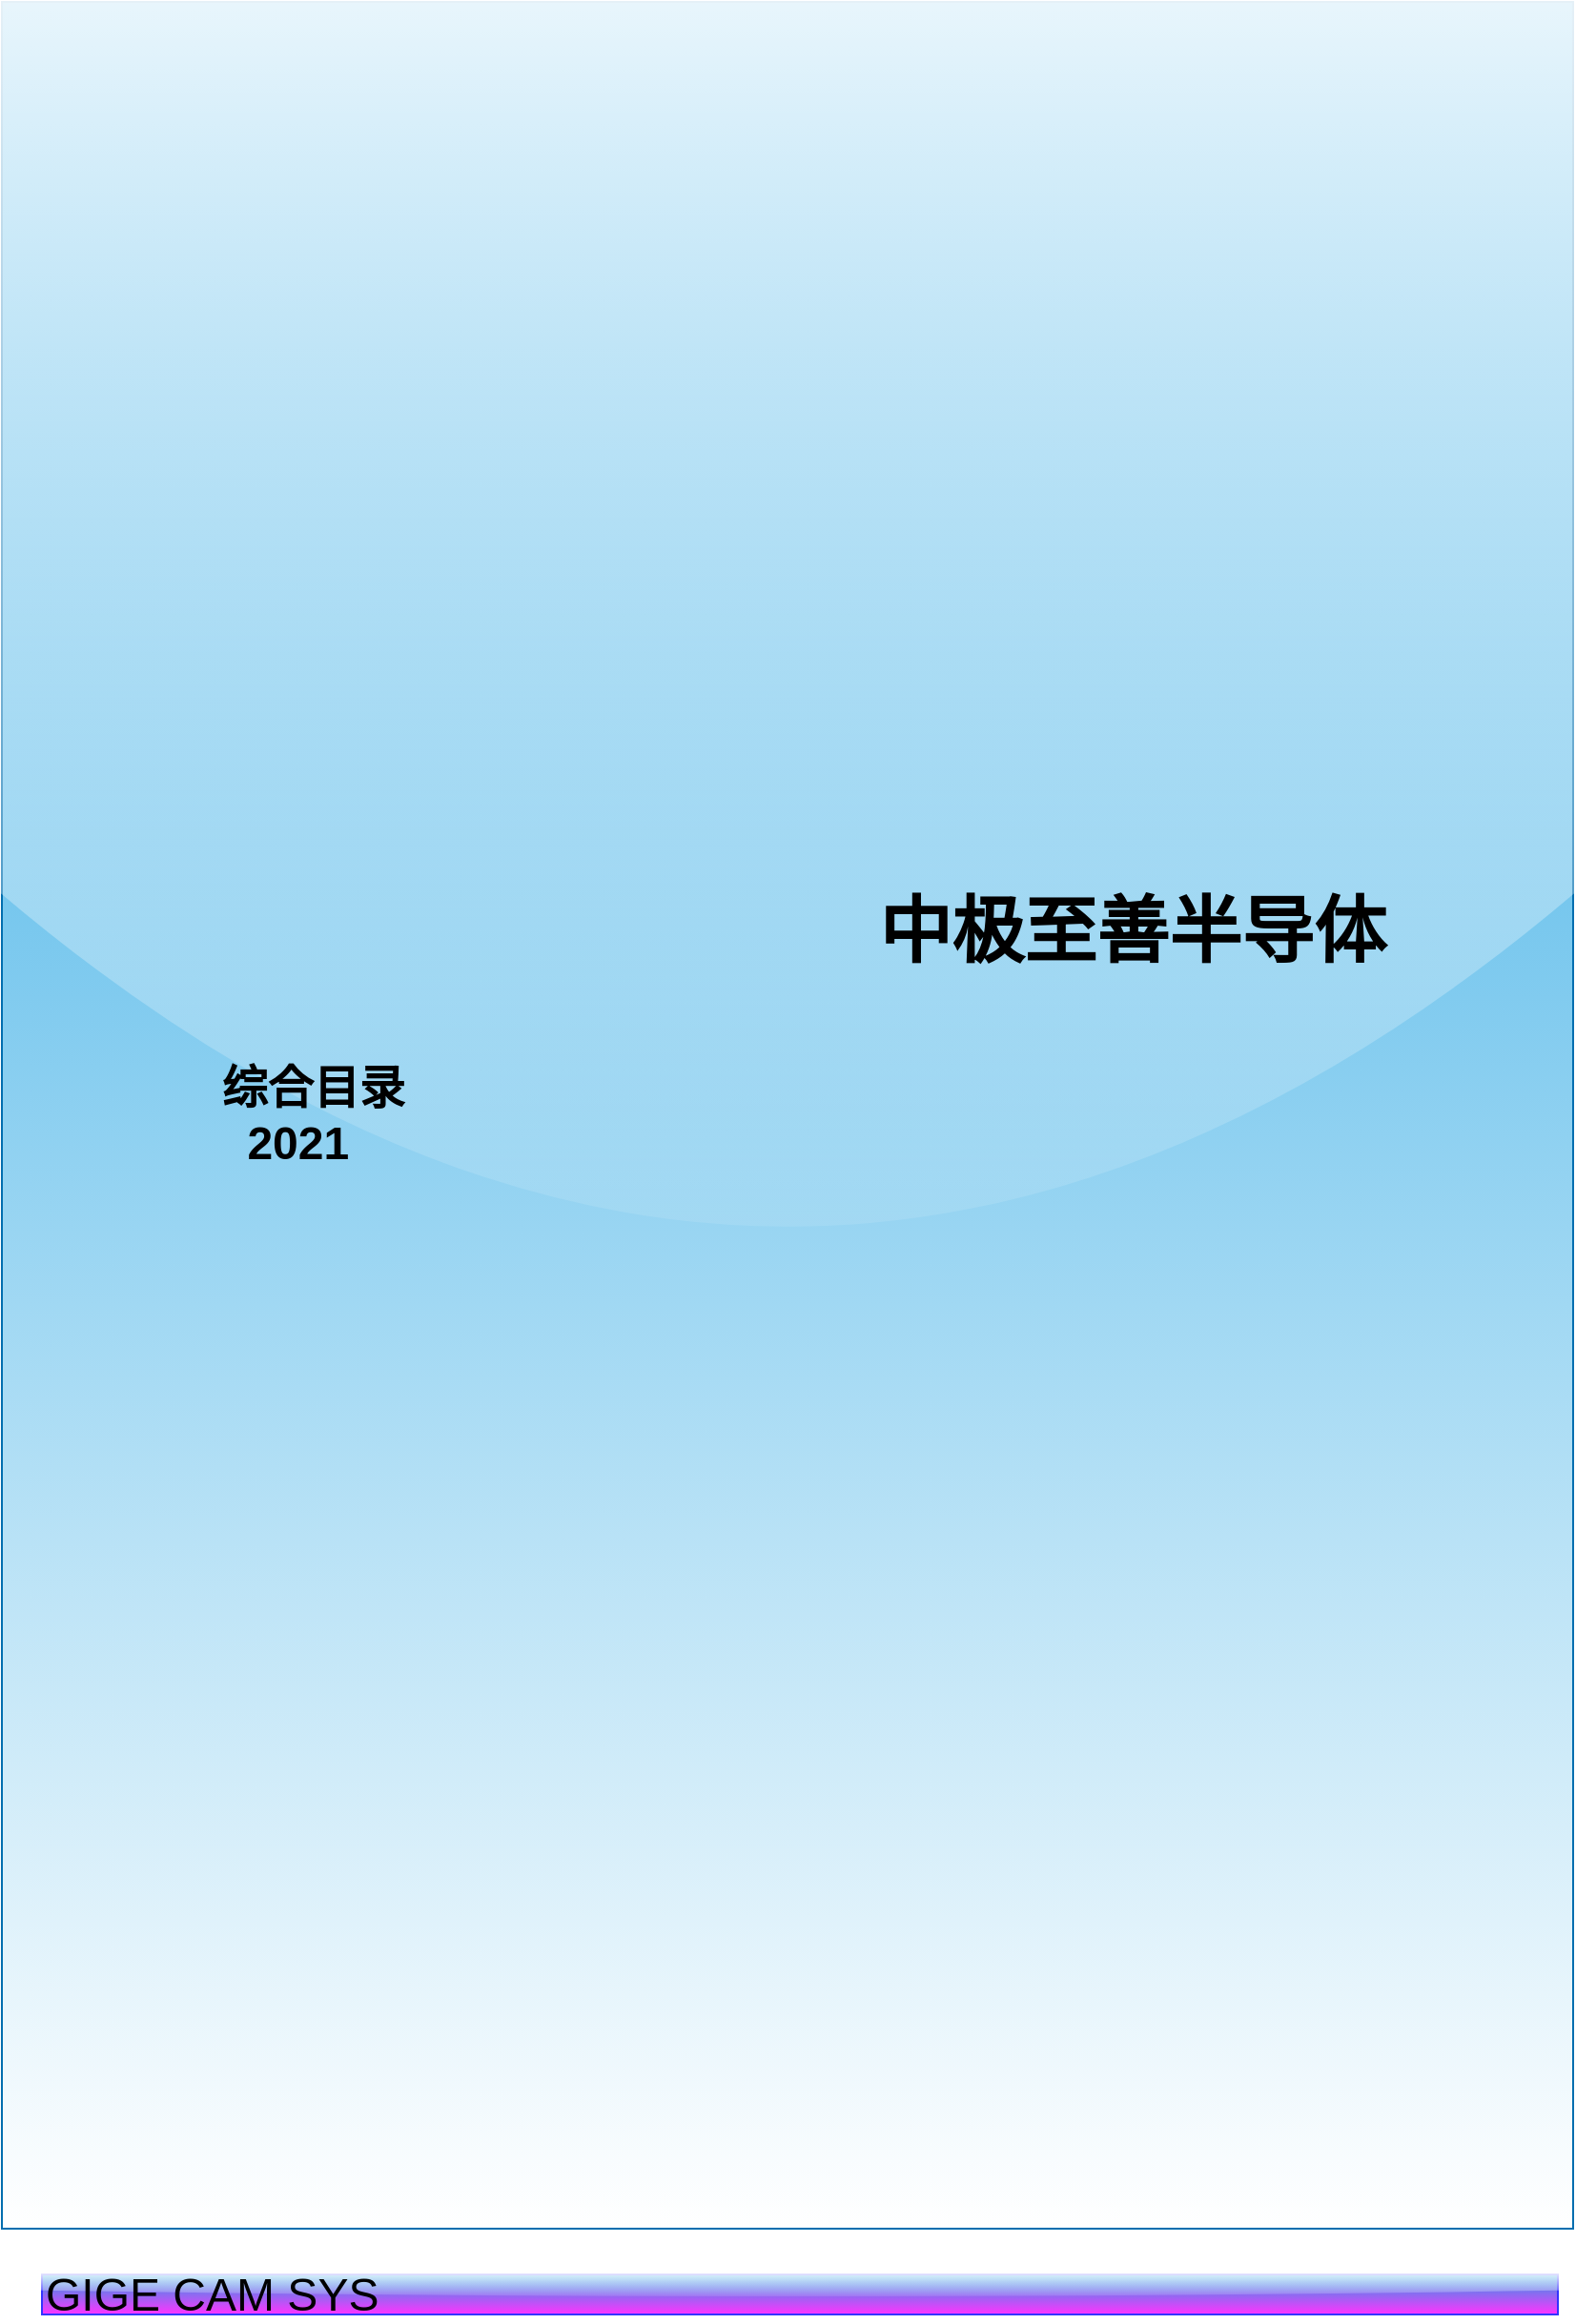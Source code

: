 <mxfile version="13.7.3" type="github"><diagram id="UebUpHDUMXlgZD6PfALJ" name="Page-1"><mxGraphModel dx="1901" dy="1093" grid="0" gridSize="10" guides="1" tooltips="1" connect="1" arrows="1" fold="1" page="1" pageScale="1" pageWidth="827" pageHeight="1169" background="#FFFFFF" math="0" shadow="0"><root><mxCell id="0"/><mxCell id="1" parent="0"/><mxCell id="bzAe-yrNS89ouH65JRRB-4" value="&lt;font color=&quot;#000000&quot;&gt;&lt;span style=&quot;font-weight: 700 ; font-size: 24px&quot;&gt;&amp;nbsp; &amp;nbsp; &amp;nbsp; &amp;nbsp; &amp;nbsp; &amp;nbsp; &amp;nbsp; &amp;nbsp; &amp;nbsp;综合目录&lt;/span&gt;&lt;br style=&quot;font-weight: 700 ; font-size: 24px&quot;&gt;&lt;span style=&quot;font-weight: 700 ; font-size: 24px&quot;&gt;&amp;nbsp; &amp;nbsp; &amp;nbsp; &amp;nbsp; &amp;nbsp; &amp;nbsp; &amp;nbsp; &amp;nbsp; &amp;nbsp; &amp;nbsp;2021&lt;/span&gt;&lt;/font&gt;" style="rounded=0;whiteSpace=wrap;html=1;fontSize=24;fillColor=#1ba1e2;glass=1;align=left;labelBackgroundColor=none;gradientDirection=south;strokeColor=#006EAF;fontColor=#ffffff;gradientColor=#ffffff;" vertex="1" parent="1"><mxGeometry width="824" height="1168" as="geometry"/></mxCell><mxCell id="bzAe-yrNS89ouH65JRRB-1" value="中极至善半导体" style="text;html=1;strokeColor=none;fillColor=none;align=center;verticalAlign=middle;whiteSpace=wrap;rounded=0;fontStyle=1;fontSize=38;" vertex="1" parent="1"><mxGeometry x="426" y="478" width="334" height="20" as="geometry"/></mxCell><mxCell id="bzAe-yrNS89ouH65JRRB-5" value="&lt;font color=&quot;#000000&quot;&gt;GIGE CAM SYS&lt;/font&gt;" style="rounded=0;whiteSpace=wrap;html=1;glass=1;labelBackgroundColor=none;fontSize=24;align=left;fillColor=#1ba1e2;fontColor=#ffffff;strokeColor=#3333FF;strokeWidth=1;gradientColor=#FF33FF;" vertex="1" parent="1"><mxGeometry x="21" y="1192" width="795" height="21" as="geometry"/></mxCell></root></mxGraphModel></diagram></mxfile>